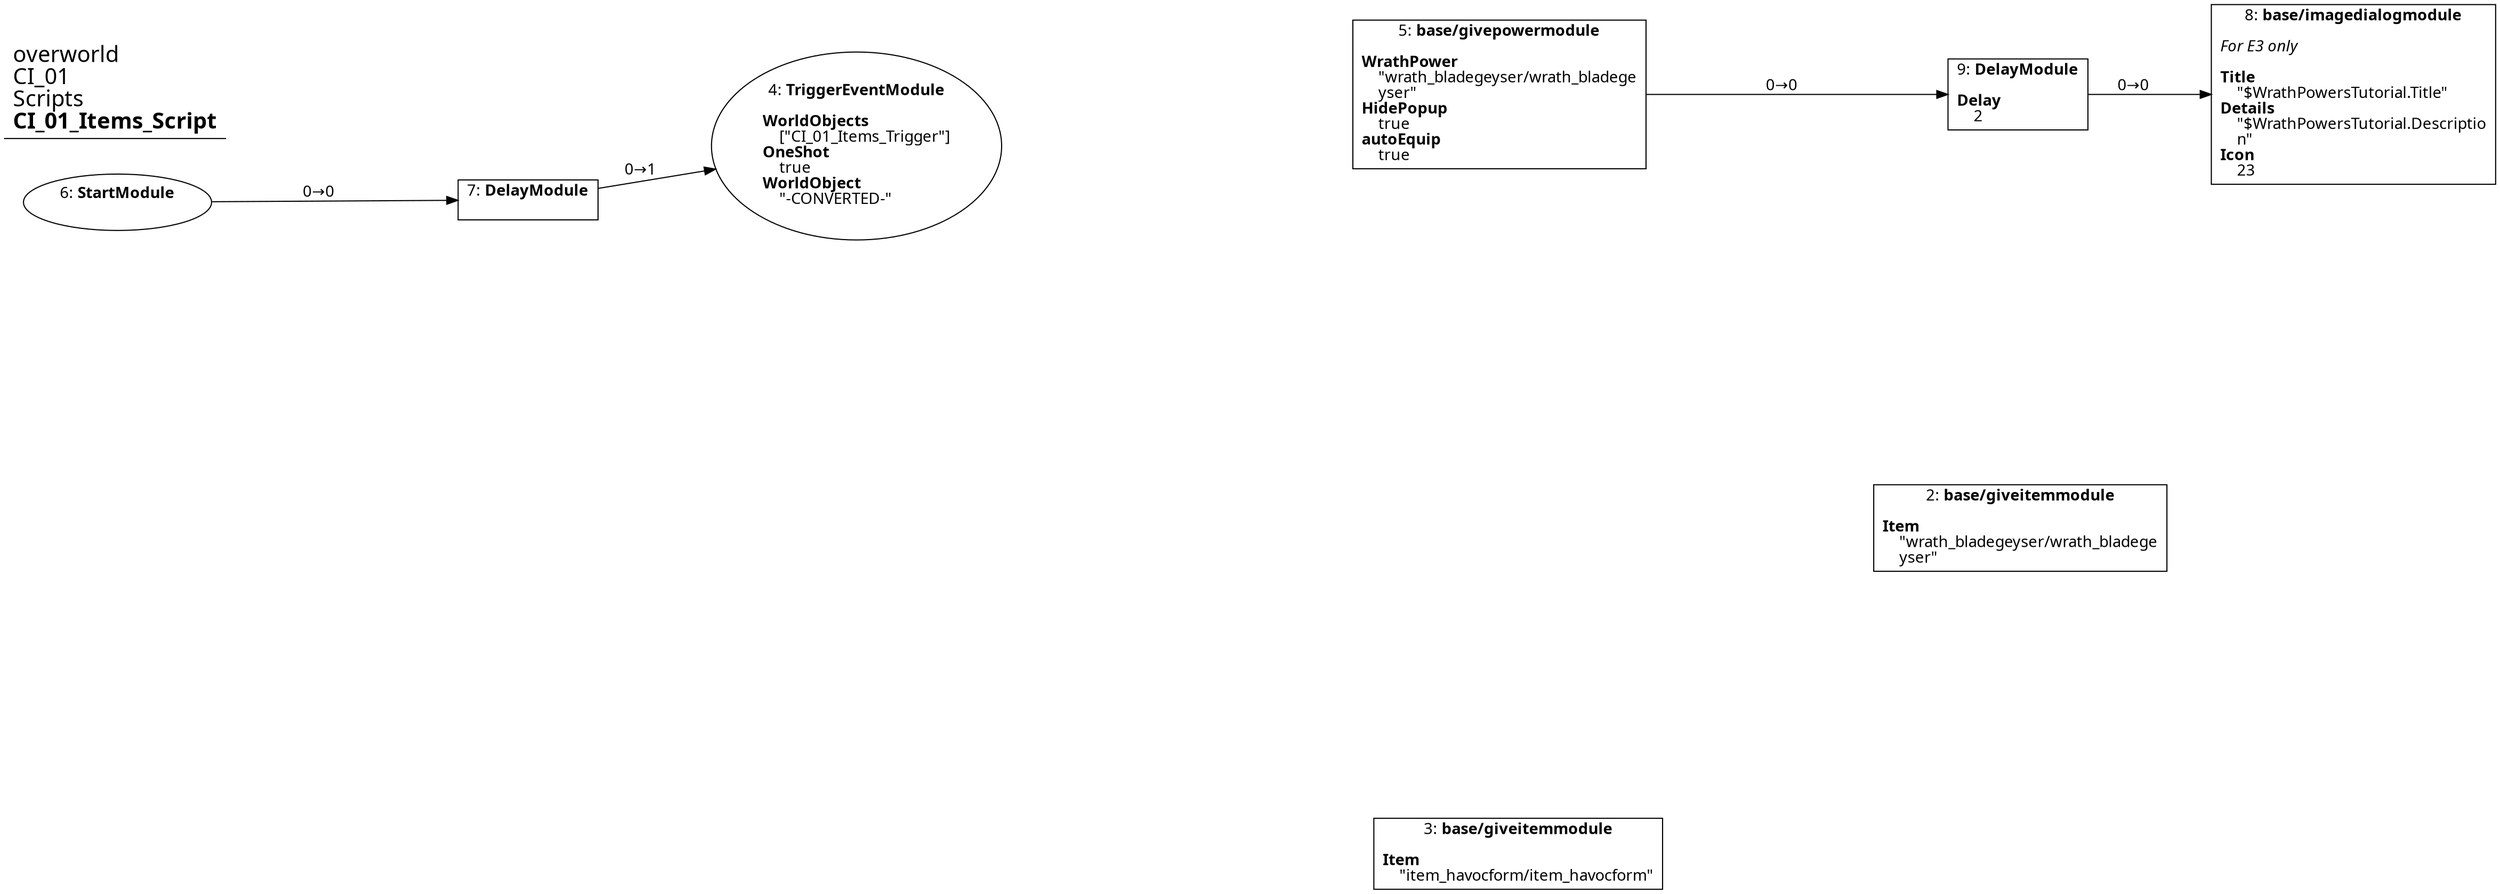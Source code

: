 digraph {
    layout = fdp;
    overlap = prism;
    sep = "+16";
    splines = spline;

    node [ shape = box ];

    graph [ fontname = "Segoe UI" ];
    node [ fontname = "Segoe UI" ];
    edge [ fontname = "Segoe UI" ];

    2 [ label = <2: <b>base/giveitemmodule</b><br/><br/><b>Item</b><br align="left"/>    &quot;wrath_bladegeyser/wrath_bladege<br align="left"/>    yser&quot;<br align="left"/>> ];
    2 [ pos = "0.41900003,-0.19500001!" ];

    3 [ label = <3: <b>base/giveitemmodule</b><br/><br/><b>Item</b><br align="left"/>    &quot;item_havocform/item_havocform&quot;<br align="left"/>> ];
    3 [ pos = "0.20500001,-0.33400002!" ];

    4 [ label = <4: <b>TriggerEventModule</b><br/><br/><b>WorldObjects</b><br align="left"/>    [&quot;CI_01_Items_Trigger&quot;]<br align="left"/><b>OneShot</b><br align="left"/>    true<br align="left"/><b>WorldObject</b><br align="left"/>    &quot;-CONVERTED-&quot;<br align="left"/>> ];
    4 [ shape = oval ]
    4 [ pos = "-0.07700001,-0.032!" ];

    5 [ label = <5: <b>base/givepowermodule</b><br/><br/><b>WrathPower</b><br align="left"/>    &quot;wrath_bladegeyser/wrath_bladege<br align="left"/>    yser&quot;<br align="left"/><b>HidePopup</b><br align="left"/>    true<br align="left"/><b>autoEquip</b><br align="left"/>    true<br align="left"/>> ];
    5 [ pos = "0.19700001,-0.010000001!" ];
    5 -> 9 [ label = "0→0" ];

    6 [ label = <6: <b>StartModule</b><br/><br/>> ];
    6 [ shape = oval ]
    6 [ pos = "-0.39200002,-0.055000003!" ];
    6 -> 7 [ label = "0→0" ];

    7 [ label = <7: <b>DelayModule</b><br/><br/>> ];
    7 [ pos = "-0.21700001,-0.055000003!" ];
    7 -> 4 [ label = "0→1" ];

    8 [ label = <8: <b>base/imagedialogmodule</b><br/><br/><i>For E3 only<br align="left"/></i><br align="left"/><b>Title</b><br align="left"/>    &quot;$WrathPowersTutorial.Title&quot;<br align="left"/><b>Details</b><br align="left"/>    &quot;$WrathPowersTutorial.Descriptio<br align="left"/>    n&quot;<br align="left"/><b>Icon</b><br align="left"/>    23<br align="left"/>> ];
    8 [ pos = "0.56100005,-0.010000001!" ];

    9 [ label = <9: <b>DelayModule</b><br/><br/><b>Delay</b><br align="left"/>    2<br align="left"/>> ];
    9 [ pos = "0.418,-0.010000001!" ];
    9 -> 8 [ label = "0→0" ];

    title [ pos = "-0.393,-0.009000001!" ];
    title [ shape = underline ];
    title [ label = <<font point-size="20">overworld<br align="left"/>CI_01<br align="left"/>Scripts<br align="left"/><b>CI_01_Items_Script</b><br align="left"/></font>> ];
}
